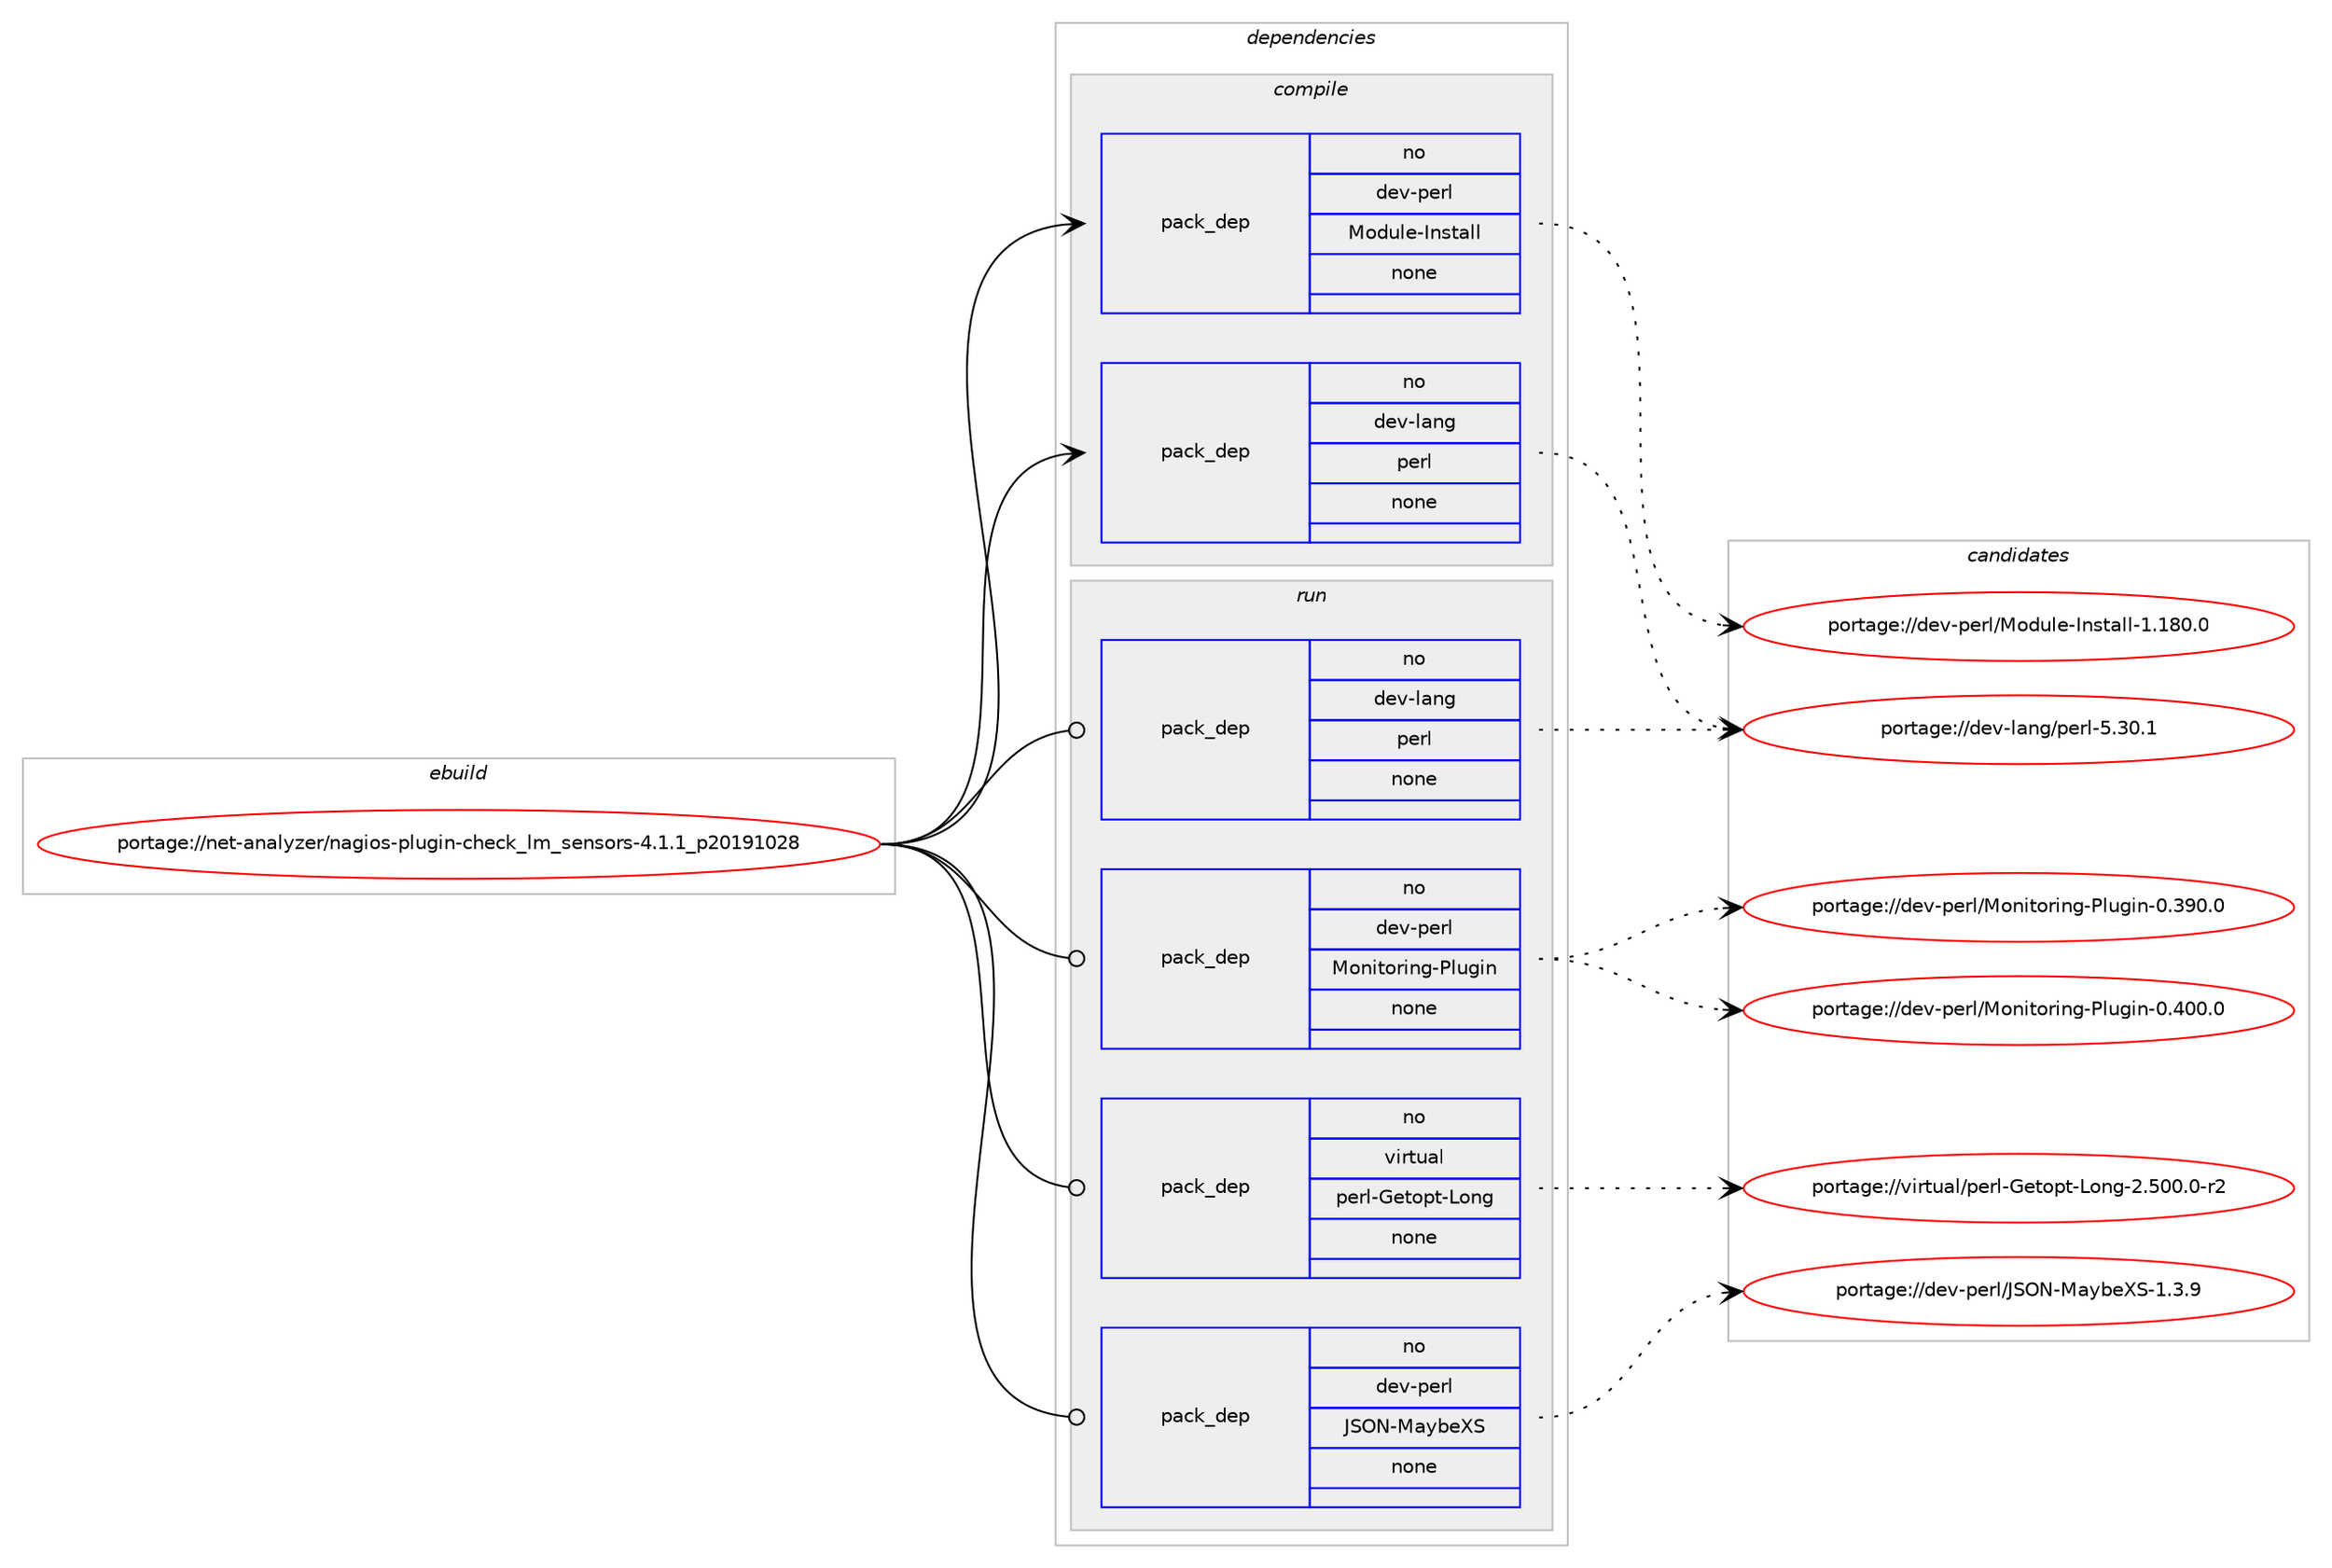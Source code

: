 digraph prolog {

# *************
# Graph options
# *************

newrank=true;
concentrate=true;
compound=true;
graph [rankdir=LR,fontname=Helvetica,fontsize=10,ranksep=1.5];#, ranksep=2.5, nodesep=0.2];
edge  [arrowhead=vee];
node  [fontname=Helvetica,fontsize=10];

# **********
# The ebuild
# **********

subgraph cluster_leftcol {
color=gray;
rank=same;
label=<<i>ebuild</i>>;
id [label="portage://net-analyzer/nagios-plugin-check_lm_sensors-4.1.1_p20191028", color=red, width=4, href="../net-analyzer/nagios-plugin-check_lm_sensors-4.1.1_p20191028.svg"];
}

# ****************
# The dependencies
# ****************

subgraph cluster_midcol {
color=gray;
label=<<i>dependencies</i>>;
subgraph cluster_compile {
fillcolor="#eeeeee";
style=filled;
label=<<i>compile</i>>;
subgraph pack7112 {
dependency8309 [label=<<TABLE BORDER="0" CELLBORDER="1" CELLSPACING="0" CELLPADDING="4" WIDTH="220"><TR><TD ROWSPAN="6" CELLPADDING="30">pack_dep</TD></TR><TR><TD WIDTH="110">no</TD></TR><TR><TD>dev-lang</TD></TR><TR><TD>perl</TD></TR><TR><TD>none</TD></TR><TR><TD></TD></TR></TABLE>>, shape=none, color=blue];
}
id:e -> dependency8309:w [weight=20,style="solid",arrowhead="vee"];
subgraph pack7113 {
dependency8310 [label=<<TABLE BORDER="0" CELLBORDER="1" CELLSPACING="0" CELLPADDING="4" WIDTH="220"><TR><TD ROWSPAN="6" CELLPADDING="30">pack_dep</TD></TR><TR><TD WIDTH="110">no</TD></TR><TR><TD>dev-perl</TD></TR><TR><TD>Module-Install</TD></TR><TR><TD>none</TD></TR><TR><TD></TD></TR></TABLE>>, shape=none, color=blue];
}
id:e -> dependency8310:w [weight=20,style="solid",arrowhead="vee"];
}
subgraph cluster_compileandrun {
fillcolor="#eeeeee";
style=filled;
label=<<i>compile and run</i>>;
}
subgraph cluster_run {
fillcolor="#eeeeee";
style=filled;
label=<<i>run</i>>;
subgraph pack7114 {
dependency8311 [label=<<TABLE BORDER="0" CELLBORDER="1" CELLSPACING="0" CELLPADDING="4" WIDTH="220"><TR><TD ROWSPAN="6" CELLPADDING="30">pack_dep</TD></TR><TR><TD WIDTH="110">no</TD></TR><TR><TD>dev-lang</TD></TR><TR><TD>perl</TD></TR><TR><TD>none</TD></TR><TR><TD></TD></TR></TABLE>>, shape=none, color=blue];
}
id:e -> dependency8311:w [weight=20,style="solid",arrowhead="odot"];
subgraph pack7115 {
dependency8312 [label=<<TABLE BORDER="0" CELLBORDER="1" CELLSPACING="0" CELLPADDING="4" WIDTH="220"><TR><TD ROWSPAN="6" CELLPADDING="30">pack_dep</TD></TR><TR><TD WIDTH="110">no</TD></TR><TR><TD>dev-perl</TD></TR><TR><TD>JSON-MaybeXS</TD></TR><TR><TD>none</TD></TR><TR><TD></TD></TR></TABLE>>, shape=none, color=blue];
}
id:e -> dependency8312:w [weight=20,style="solid",arrowhead="odot"];
subgraph pack7116 {
dependency8313 [label=<<TABLE BORDER="0" CELLBORDER="1" CELLSPACING="0" CELLPADDING="4" WIDTH="220"><TR><TD ROWSPAN="6" CELLPADDING="30">pack_dep</TD></TR><TR><TD WIDTH="110">no</TD></TR><TR><TD>dev-perl</TD></TR><TR><TD>Monitoring-Plugin</TD></TR><TR><TD>none</TD></TR><TR><TD></TD></TR></TABLE>>, shape=none, color=blue];
}
id:e -> dependency8313:w [weight=20,style="solid",arrowhead="odot"];
subgraph pack7117 {
dependency8314 [label=<<TABLE BORDER="0" CELLBORDER="1" CELLSPACING="0" CELLPADDING="4" WIDTH="220"><TR><TD ROWSPAN="6" CELLPADDING="30">pack_dep</TD></TR><TR><TD WIDTH="110">no</TD></TR><TR><TD>virtual</TD></TR><TR><TD>perl-Getopt-Long</TD></TR><TR><TD>none</TD></TR><TR><TD></TD></TR></TABLE>>, shape=none, color=blue];
}
id:e -> dependency8314:w [weight=20,style="solid",arrowhead="odot"];
}
}

# **************
# The candidates
# **************

subgraph cluster_choices {
rank=same;
color=gray;
label=<<i>candidates</i>>;

subgraph choice7112 {
color=black;
nodesep=1;
choice10010111845108971101034711210111410845534651484649 [label="portage://dev-lang/perl-5.30.1", color=red, width=4,href="../dev-lang/perl-5.30.1.svg"];
dependency8309:e -> choice10010111845108971101034711210111410845534651484649:w [style=dotted,weight="100"];
}
subgraph choice7113 {
color=black;
nodesep=1;
choice1001011184511210111410847771111001171081014573110115116971081084549464956484648 [label="portage://dev-perl/Module-Install-1.180.0", color=red, width=4,href="../dev-perl/Module-Install-1.180.0.svg"];
dependency8310:e -> choice1001011184511210111410847771111001171081014573110115116971081084549464956484648:w [style=dotted,weight="100"];
}
subgraph choice7114 {
color=black;
nodesep=1;
choice10010111845108971101034711210111410845534651484649 [label="portage://dev-lang/perl-5.30.1", color=red, width=4,href="../dev-lang/perl-5.30.1.svg"];
dependency8311:e -> choice10010111845108971101034711210111410845534651484649:w [style=dotted,weight="100"];
}
subgraph choice7115 {
color=black;
nodesep=1;
choice100101118451121011141084774837978457797121981018883454946514657 [label="portage://dev-perl/JSON-MaybeXS-1.3.9", color=red, width=4,href="../dev-perl/JSON-MaybeXS-1.3.9.svg"];
dependency8312:e -> choice100101118451121011141084774837978457797121981018883454946514657:w [style=dotted,weight="100"];
}
subgraph choice7116 {
color=black;
nodesep=1;
choice10010111845112101114108477711111010511611111410511010345801081171031051104548465248484648 [label="portage://dev-perl/Monitoring-Plugin-0.400.0", color=red, width=4,href="../dev-perl/Monitoring-Plugin-0.400.0.svg"];
choice10010111845112101114108477711111010511611111410511010345801081171031051104548465157484648 [label="portage://dev-perl/Monitoring-Plugin-0.390.0", color=red, width=4,href="../dev-perl/Monitoring-Plugin-0.390.0.svg"];
dependency8313:e -> choice10010111845112101114108477711111010511611111410511010345801081171031051104548465248484648:w [style=dotted,weight="100"];
dependency8313:e -> choice10010111845112101114108477711111010511611111410511010345801081171031051104548465157484648:w [style=dotted,weight="100"];
}
subgraph choice7117 {
color=black;
nodesep=1;
choice11810511411611797108471121011141084571101116111112116457611111010345504653484846484511450 [label="portage://virtual/perl-Getopt-Long-2.500.0-r2", color=red, width=4,href="../virtual/perl-Getopt-Long-2.500.0-r2.svg"];
dependency8314:e -> choice11810511411611797108471121011141084571101116111112116457611111010345504653484846484511450:w [style=dotted,weight="100"];
}
}

}
